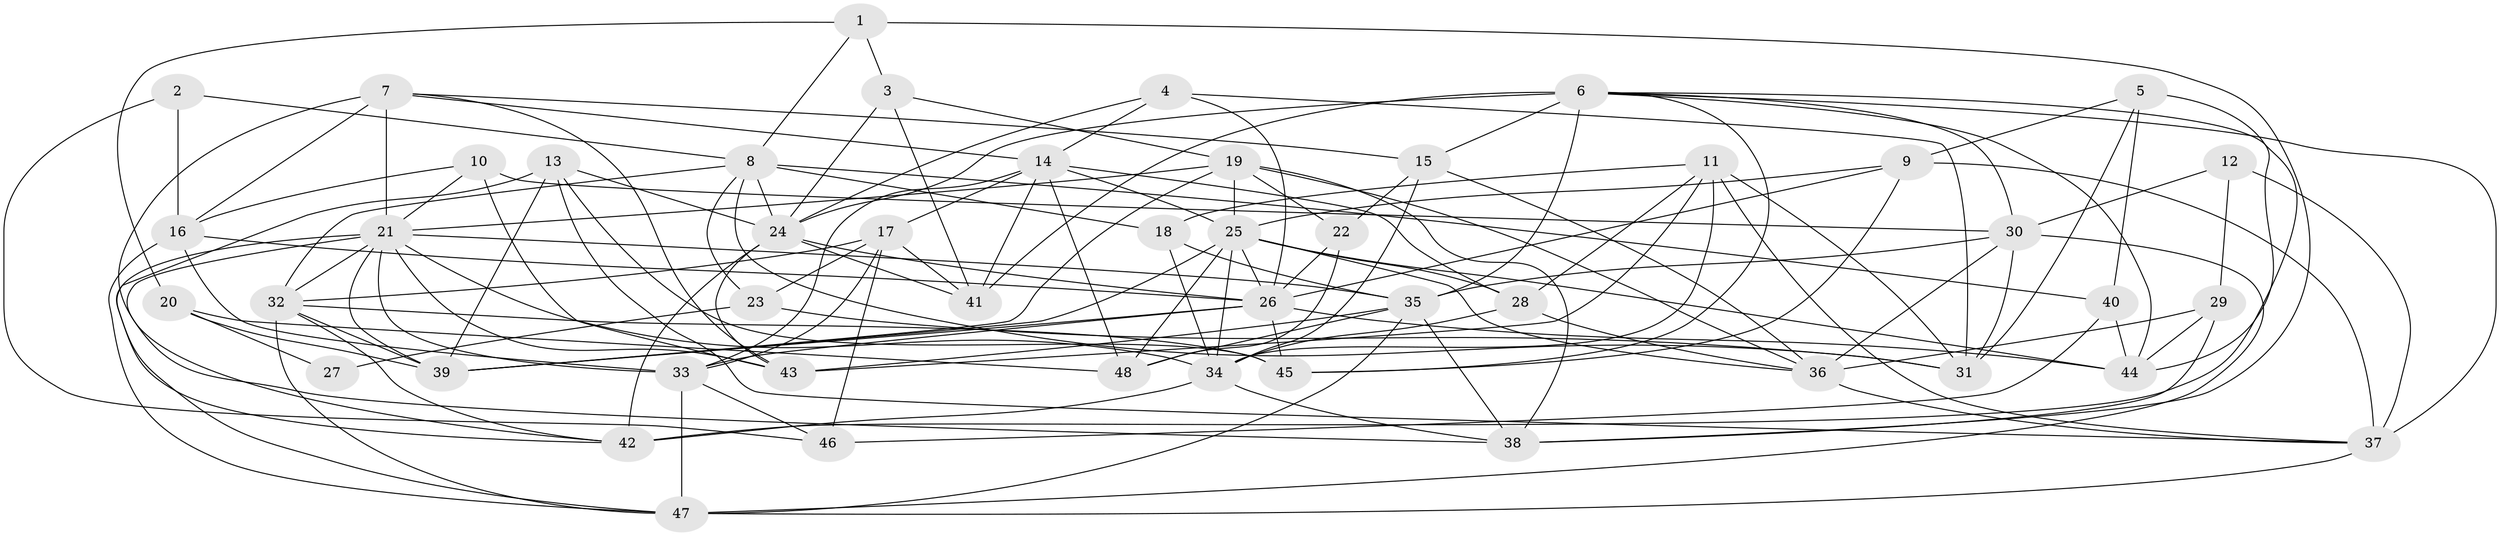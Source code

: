 // original degree distribution, {3: 0.3305084745762712, 5: 0.1694915254237288, 7: 0.0423728813559322, 4: 0.3050847457627119, 2: 0.06779661016949153, 6: 0.0847457627118644}
// Generated by graph-tools (version 1.1) at 2025/37/03/04/25 23:37:07]
// undirected, 48 vertices, 141 edges
graph export_dot {
  node [color=gray90,style=filled];
  1;
  2;
  3;
  4;
  5;
  6;
  7;
  8;
  9;
  10;
  11;
  12;
  13;
  14;
  15;
  16;
  17;
  18;
  19;
  20;
  21;
  22;
  23;
  24;
  25;
  26;
  27;
  28;
  29;
  30;
  31;
  32;
  33;
  34;
  35;
  36;
  37;
  38;
  39;
  40;
  41;
  42;
  43;
  44;
  45;
  46;
  47;
  48;
  1 -- 3 [weight=1.0];
  1 -- 8 [weight=1.0];
  1 -- 20 [weight=1.0];
  1 -- 38 [weight=1.0];
  2 -- 8 [weight=1.0];
  2 -- 16 [weight=1.0];
  2 -- 46 [weight=1.0];
  3 -- 19 [weight=1.0];
  3 -- 24 [weight=1.0];
  3 -- 41 [weight=1.0];
  4 -- 14 [weight=1.0];
  4 -- 24 [weight=1.0];
  4 -- 26 [weight=1.0];
  4 -- 31 [weight=1.0];
  5 -- 9 [weight=1.0];
  5 -- 31 [weight=1.0];
  5 -- 40 [weight=1.0];
  5 -- 44 [weight=1.0];
  6 -- 15 [weight=1.0];
  6 -- 24 [weight=3.0];
  6 -- 30 [weight=1.0];
  6 -- 35 [weight=2.0];
  6 -- 37 [weight=2.0];
  6 -- 41 [weight=1.0];
  6 -- 42 [weight=1.0];
  6 -- 44 [weight=1.0];
  6 -- 45 [weight=1.0];
  7 -- 14 [weight=1.0];
  7 -- 15 [weight=1.0];
  7 -- 16 [weight=1.0];
  7 -- 21 [weight=1.0];
  7 -- 38 [weight=2.0];
  7 -- 43 [weight=1.0];
  8 -- 18 [weight=1.0];
  8 -- 23 [weight=1.0];
  8 -- 24 [weight=1.0];
  8 -- 31 [weight=1.0];
  8 -- 32 [weight=1.0];
  8 -- 40 [weight=1.0];
  9 -- 25 [weight=1.0];
  9 -- 26 [weight=1.0];
  9 -- 37 [weight=1.0];
  9 -- 45 [weight=1.0];
  10 -- 16 [weight=1.0];
  10 -- 21 [weight=1.0];
  10 -- 30 [weight=1.0];
  10 -- 43 [weight=2.0];
  11 -- 18 [weight=1.0];
  11 -- 28 [weight=1.0];
  11 -- 31 [weight=1.0];
  11 -- 34 [weight=1.0];
  11 -- 37 [weight=1.0];
  11 -- 43 [weight=1.0];
  12 -- 29 [weight=1.0];
  12 -- 30 [weight=1.0];
  12 -- 37 [weight=1.0];
  13 -- 24 [weight=1.0];
  13 -- 37 [weight=1.0];
  13 -- 39 [weight=1.0];
  13 -- 42 [weight=1.0];
  13 -- 45 [weight=1.0];
  14 -- 17 [weight=1.0];
  14 -- 25 [weight=1.0];
  14 -- 28 [weight=1.0];
  14 -- 33 [weight=2.0];
  14 -- 41 [weight=1.0];
  14 -- 48 [weight=2.0];
  15 -- 22 [weight=2.0];
  15 -- 34 [weight=1.0];
  15 -- 36 [weight=1.0];
  16 -- 26 [weight=1.0];
  16 -- 33 [weight=1.0];
  16 -- 47 [weight=1.0];
  17 -- 23 [weight=1.0];
  17 -- 32 [weight=2.0];
  17 -- 33 [weight=3.0];
  17 -- 41 [weight=1.0];
  17 -- 46 [weight=1.0];
  18 -- 34 [weight=1.0];
  18 -- 35 [weight=1.0];
  19 -- 21 [weight=1.0];
  19 -- 22 [weight=1.0];
  19 -- 25 [weight=2.0];
  19 -- 36 [weight=1.0];
  19 -- 38 [weight=2.0];
  19 -- 39 [weight=1.0];
  20 -- 27 [weight=2.0];
  20 -- 39 [weight=1.0];
  20 -- 48 [weight=1.0];
  21 -- 32 [weight=1.0];
  21 -- 33 [weight=1.0];
  21 -- 34 [weight=1.0];
  21 -- 35 [weight=1.0];
  21 -- 39 [weight=1.0];
  21 -- 42 [weight=1.0];
  21 -- 43 [weight=1.0];
  21 -- 47 [weight=1.0];
  22 -- 26 [weight=1.0];
  22 -- 48 [weight=1.0];
  23 -- 27 [weight=2.0];
  23 -- 31 [weight=1.0];
  24 -- 26 [weight=1.0];
  24 -- 41 [weight=1.0];
  24 -- 42 [weight=2.0];
  24 -- 43 [weight=1.0];
  25 -- 26 [weight=3.0];
  25 -- 28 [weight=1.0];
  25 -- 34 [weight=2.0];
  25 -- 36 [weight=1.0];
  25 -- 39 [weight=1.0];
  25 -- 44 [weight=1.0];
  25 -- 48 [weight=1.0];
  26 -- 33 [weight=1.0];
  26 -- 39 [weight=1.0];
  26 -- 44 [weight=1.0];
  26 -- 45 [weight=1.0];
  28 -- 34 [weight=1.0];
  28 -- 36 [weight=1.0];
  29 -- 36 [weight=1.0];
  29 -- 38 [weight=1.0];
  29 -- 44 [weight=1.0];
  30 -- 31 [weight=1.0];
  30 -- 35 [weight=1.0];
  30 -- 36 [weight=2.0];
  30 -- 47 [weight=1.0];
  32 -- 39 [weight=1.0];
  32 -- 42 [weight=2.0];
  32 -- 45 [weight=1.0];
  32 -- 47 [weight=1.0];
  33 -- 46 [weight=1.0];
  33 -- 47 [weight=1.0];
  34 -- 38 [weight=1.0];
  34 -- 42 [weight=2.0];
  35 -- 38 [weight=1.0];
  35 -- 43 [weight=1.0];
  35 -- 47 [weight=1.0];
  35 -- 48 [weight=1.0];
  36 -- 37 [weight=1.0];
  37 -- 47 [weight=1.0];
  40 -- 44 [weight=1.0];
  40 -- 46 [weight=1.0];
}
